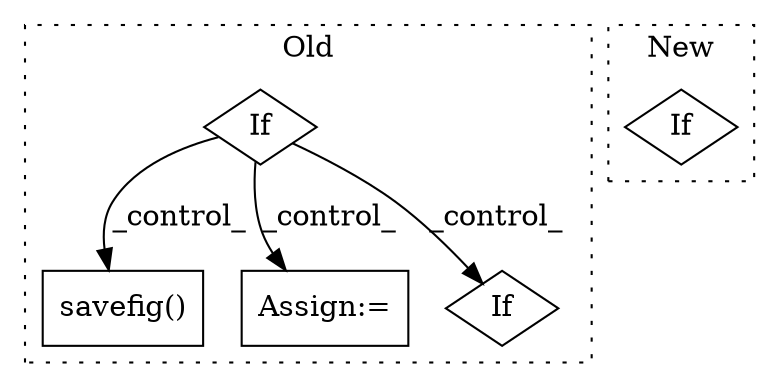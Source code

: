 digraph G {
subgraph cluster0 {
1 [label="savefig()" a="75" s="25774,25815" l="12,31" shape="box"];
3 [label="If" a="96" s="25203" l="3" shape="diamond"];
4 [label="Assign:=" a="68" s="25483" l="3" shape="box"];
5 [label="If" a="96" s="25856" l="3" shape="diamond"];
label = "Old";
style="dotted";
}
subgraph cluster1 {
2 [label="If" a="96" s="28140" l="3" shape="diamond"];
label = "New";
style="dotted";
}
3 -> 1 [label="_control_"];
3 -> 5 [label="_control_"];
3 -> 4 [label="_control_"];
}